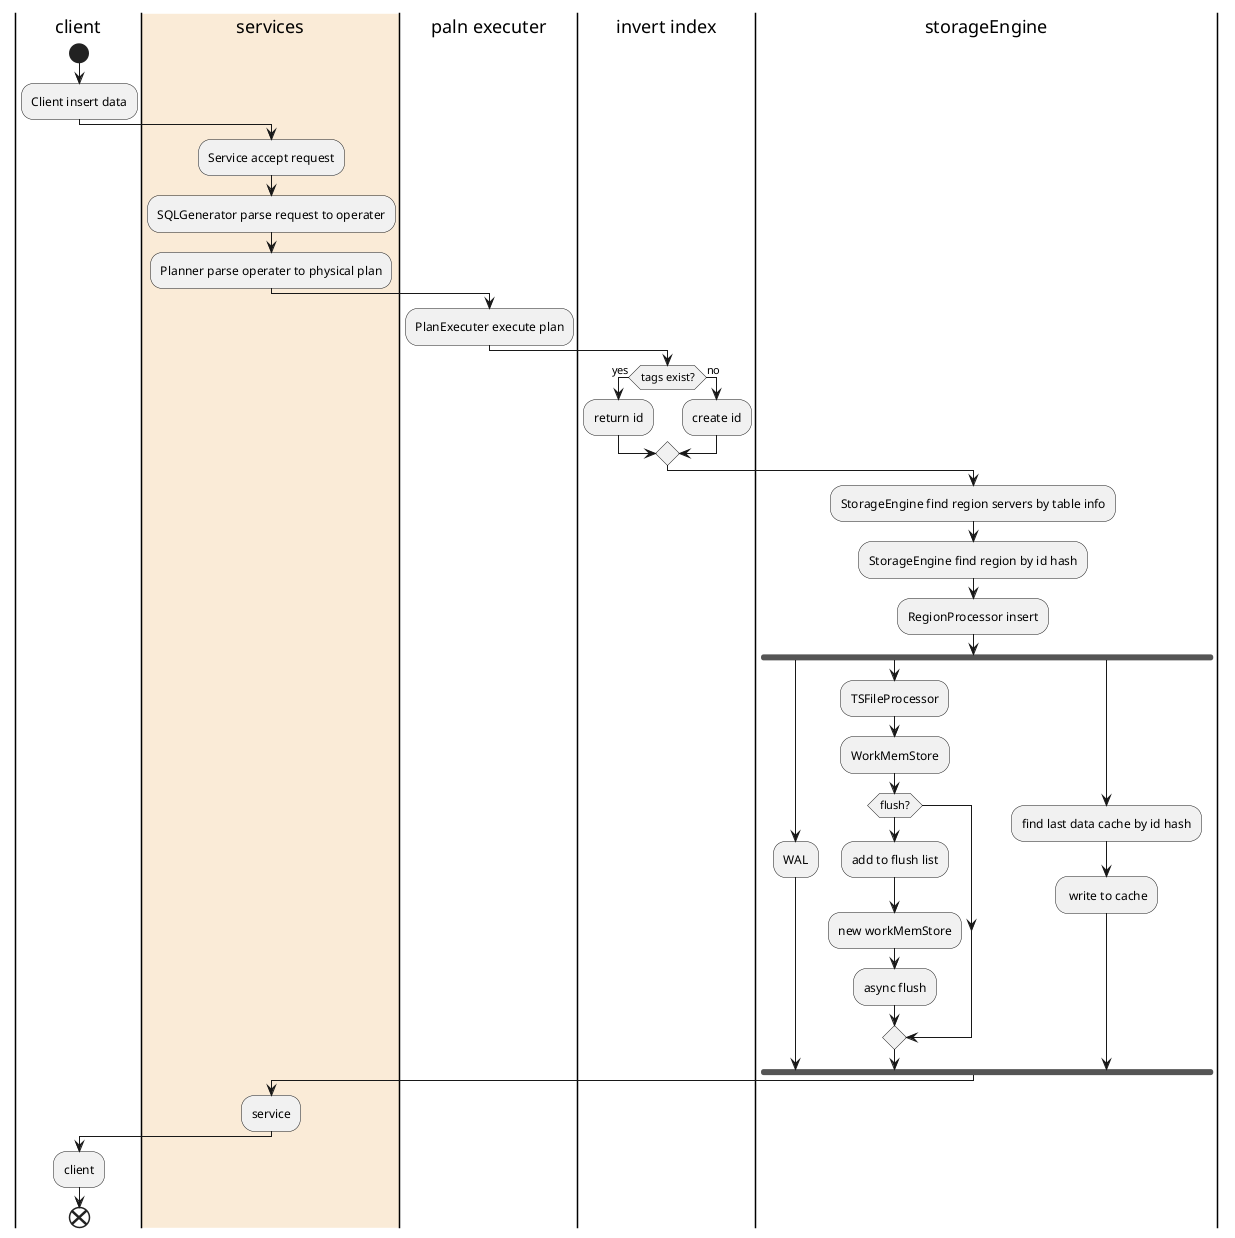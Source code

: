 @startuml
|client|
start
:Client insert data;
|#AntiqueWhite|services|
:Service accept request;
:SQLGenerator parse request to operater;
:Planner parse operater to physical plan;
|paln executer|
:PlanExecuter execute plan;
|invert index|
if(tags exist?) then(yes)
    :return id;
else(no)
    :create id;
endif
|storageEngine|
:StorageEngine find region servers by table info;
:StorageEngine find region by id hash;
:RegionProcessor insert;
    fork
        :WAL;
    fork again

        :TSFileProcessor;
        :WorkMemStore;
        if(flush?) then
            :add to flush list;
            :new workMemStore;
            :async flush;
        else
        endif
    fork again
        :find last data cache by id hash;
        : write to cache;
    end fork
|services|
:service;
|client|
:client;
end
@enduml